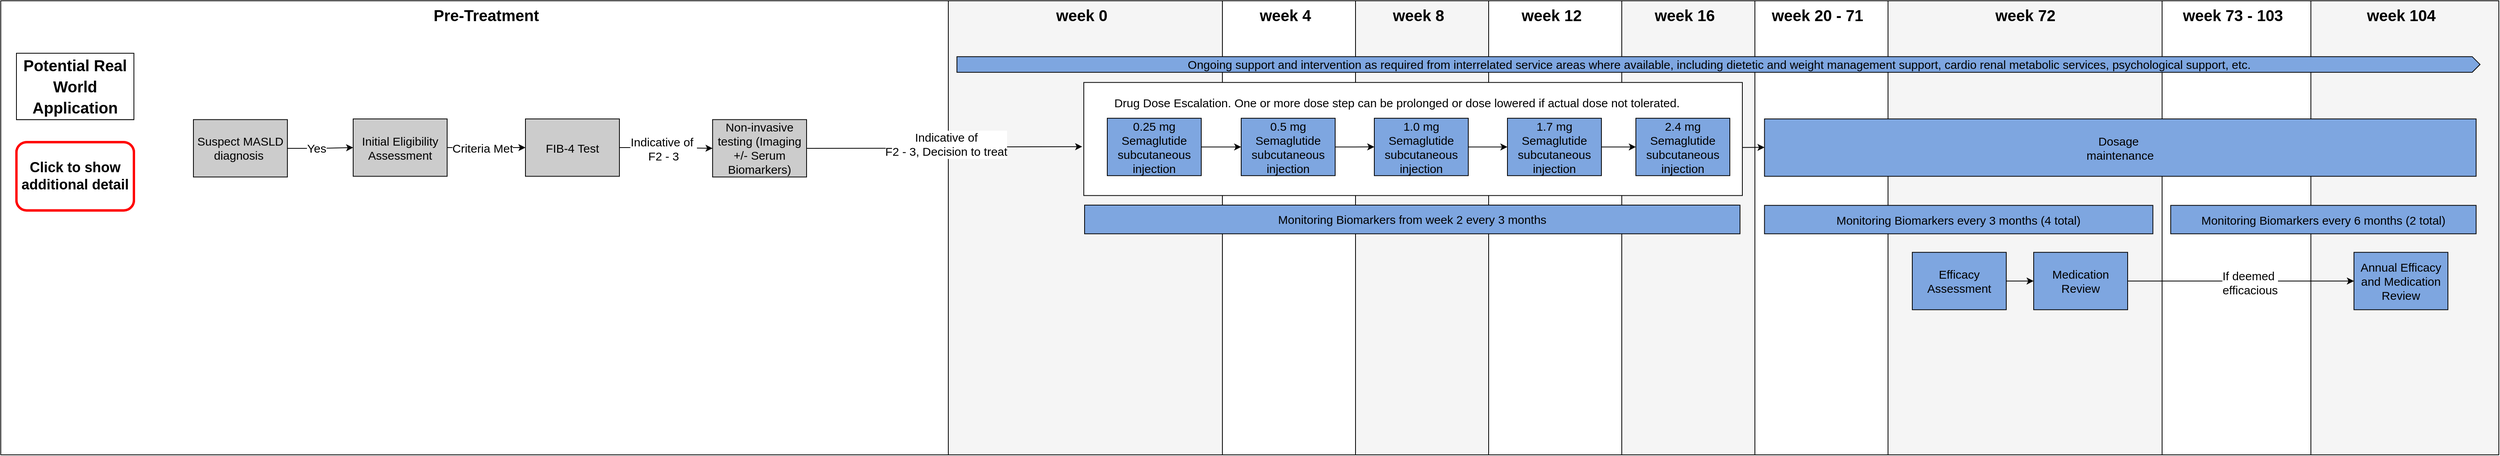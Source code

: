<mxfile version="26.0.16" pages="2">
  <diagram name="Semaglutide" id="eML3Yv7zEd0g_wJ0468h">
    <mxGraphModel dx="3294" dy="1696" grid="1" gridSize="10" guides="1" tooltips="1" connect="1" arrows="1" fold="1" page="1" pageScale="1" pageWidth="1169" pageHeight="1654" math="0" shadow="0">
      <root>
        <mxCell id="0" />
        <mxCell id="1" parent="0" />
        <mxCell id="s5mxK79o630VgWfT5YAJ-32" value="" style="group" vertex="1" connectable="0" parent="1">
          <mxGeometry x="20" y="10" width="3190" height="580" as="geometry" />
        </mxCell>
        <mxCell id="s5mxK79o630VgWfT5YAJ-21" value="" style="rounded=0;whiteSpace=wrap;html=1;fillColor=light-dark(#FFFFFF,var(--ge-dark-color, #121212));strokeColor=default;movable=1;resizable=1;rotatable=1;deletable=1;editable=1;locked=0;connectable=1;" vertex="1" parent="s5mxK79o630VgWfT5YAJ-32">
          <mxGeometry width="1210" height="580" as="geometry" />
        </mxCell>
        <mxCell id="s5mxK79o630VgWfT5YAJ-22" value="" style="rounded=0;whiteSpace=wrap;html=1;fillColor=light-dark(#f5f5f5, var(--ge-dark-color, #121212));strokeColor=default;movable=1;resizable=1;rotatable=1;deletable=1;editable=1;locked=0;connectable=1;" vertex="1" parent="s5mxK79o630VgWfT5YAJ-32">
          <mxGeometry x="1730" width="170" height="580" as="geometry" />
        </mxCell>
        <mxCell id="s5mxK79o630VgWfT5YAJ-23" value="" style="rounded=0;whiteSpace=wrap;html=1;fillColor=light-dark(#FFFFFF,var(--ge-dark-color, #121212));strokeColor=default;strokeWidth=1;movable=1;resizable=1;rotatable=1;deletable=1;editable=1;locked=0;connectable=1;" vertex="1" parent="s5mxK79o630VgWfT5YAJ-32">
          <mxGeometry x="1560" width="170" height="580" as="geometry" />
        </mxCell>
        <mxCell id="s5mxK79o630VgWfT5YAJ-24" value="" style="rounded=0;whiteSpace=wrap;html=1;fillColor=light-dark(#FFFFFF,var(--ge-dark-color, #121212));strokeColor=default;movable=1;resizable=1;rotatable=1;deletable=1;editable=1;locked=0;connectable=1;" vertex="1" parent="s5mxK79o630VgWfT5YAJ-32">
          <mxGeometry x="1900" width="170" height="580" as="geometry" />
        </mxCell>
        <mxCell id="s5mxK79o630VgWfT5YAJ-25" value="" style="rounded=0;whiteSpace=wrap;html=1;fillColor=light-dark(#f5f5f5, var(--ge-dark-color, #121212));strokeColor=default;movable=1;resizable=1;rotatable=1;deletable=1;editable=1;locked=0;connectable=1;" vertex="1" parent="s5mxK79o630VgWfT5YAJ-32">
          <mxGeometry x="2070" width="170" height="580" as="geometry" />
        </mxCell>
        <mxCell id="s5mxK79o630VgWfT5YAJ-26" value="" style="rounded=0;whiteSpace=wrap;html=1;fillColor=light-dark(#f5f5f5, var(--ge-dark-color, #121212));strokeColor=default;movable=1;resizable=1;rotatable=1;deletable=1;editable=1;locked=0;connectable=1;" vertex="1" parent="s5mxK79o630VgWfT5YAJ-32">
          <mxGeometry x="2950" width="240" height="580" as="geometry" />
        </mxCell>
        <mxCell id="s5mxK79o630VgWfT5YAJ-27" value="" style="rounded=0;whiteSpace=wrap;html=1;fillColor=light-dark(#FFFFFF,var(--ge-dark-color, #121212));strokeColor=default;movable=1;resizable=1;rotatable=1;deletable=1;editable=1;locked=0;connectable=1;" vertex="1" parent="s5mxK79o630VgWfT5YAJ-32">
          <mxGeometry x="2760" width="190" height="580" as="geometry" />
        </mxCell>
        <mxCell id="s5mxK79o630VgWfT5YAJ-28" value="" style="rounded=0;whiteSpace=wrap;html=1;fillColor=light-dark(#f5f5f5, var(--ge-dark-color, #121212));strokeColor=default;movable=1;resizable=1;rotatable=1;deletable=1;editable=1;locked=0;connectable=1;" vertex="1" parent="s5mxK79o630VgWfT5YAJ-32">
          <mxGeometry x="2410" width="350" height="580" as="geometry" />
        </mxCell>
        <mxCell id="s5mxK79o630VgWfT5YAJ-29" value="" style="rounded=0;whiteSpace=wrap;html=1;fillColor=light-dark(#FFFFFF,var(--ge-dark-color, #121212));strokeColor=default;movable=1;resizable=1;rotatable=1;deletable=1;editable=1;locked=0;connectable=1;" vertex="1" parent="s5mxK79o630VgWfT5YAJ-32">
          <mxGeometry x="2240" width="170" height="580" as="geometry" />
        </mxCell>
        <mxCell id="s5mxK79o630VgWfT5YAJ-30" value="" style="rounded=0;whiteSpace=wrap;html=1;fillColor=light-dark(#f5f5f5, var(--ge-dark-color, #121212));strokeColor=default;movable=1;resizable=1;rotatable=1;deletable=1;editable=1;locked=0;connectable=1;" vertex="1" parent="s5mxK79o630VgWfT5YAJ-32">
          <mxGeometry x="1210" width="350" height="580" as="geometry" />
        </mxCell>
        <mxCell id="s5mxK79o630VgWfT5YAJ-1" value="&lt;b&gt;week 73 - 103&lt;/b&gt;" style="text;html=1;align=center;verticalAlign=middle;whiteSpace=wrap;rounded=0;fontSize=20;movable=1;resizable=1;rotatable=1;deletable=1;editable=1;locked=0;connectable=1;" vertex="1" parent="s5mxK79o630VgWfT5YAJ-32">
          <mxGeometry x="2777.5" y="0.002" width="145" height="36.667" as="geometry" />
        </mxCell>
        <mxCell id="s5mxK79o630VgWfT5YAJ-2" value="&lt;b&gt;week 104&lt;/b&gt;" style="text;html=1;align=center;verticalAlign=middle;whiteSpace=wrap;rounded=0;fontSize=20;movable=1;resizable=1;rotatable=1;deletable=1;editable=1;locked=0;connectable=1;" vertex="1" parent="s5mxK79o630VgWfT5YAJ-32">
          <mxGeometry x="3002.5" y="0.002" width="125" height="36.667" as="geometry" />
        </mxCell>
        <mxCell id="s5mxK79o630VgWfT5YAJ-3" value="&lt;b&gt;week 8&lt;/b&gt;" style="text;html=1;align=center;verticalAlign=middle;whiteSpace=wrap;rounded=0;fontSize=20;movable=1;resizable=1;rotatable=1;deletable=1;editable=1;locked=0;connectable=1;" vertex="1" parent="s5mxK79o630VgWfT5YAJ-32">
          <mxGeometry x="1767.5" y="0.002" width="85" height="36.667" as="geometry" />
        </mxCell>
        <mxCell id="s5mxK79o630VgWfT5YAJ-4" value="&lt;b&gt;week 12&lt;/b&gt;" style="text;html=1;align=center;verticalAlign=middle;whiteSpace=wrap;rounded=0;fontSize=20;movable=1;resizable=1;rotatable=1;deletable=1;editable=1;locked=0;connectable=1;" vertex="1" parent="s5mxK79o630VgWfT5YAJ-32">
          <mxGeometry x="1937.5" y="0.002" width="85" height="36.667" as="geometry" />
        </mxCell>
        <mxCell id="s5mxK79o630VgWfT5YAJ-5" value="&lt;b&gt;week 16&lt;/b&gt;" style="text;html=1;align=center;verticalAlign=middle;whiteSpace=wrap;rounded=0;fontSize=20;movable=1;resizable=1;rotatable=1;deletable=1;editable=1;locked=0;connectable=1;" vertex="1" parent="s5mxK79o630VgWfT5YAJ-32">
          <mxGeometry x="2107.5" y="0.002" width="85" height="36.667" as="geometry" />
        </mxCell>
        <mxCell id="s5mxK79o630VgWfT5YAJ-6" value="&lt;b&gt;week 20 - 71&lt;/b&gt;" style="text;html=1;align=center;verticalAlign=middle;whiteSpace=wrap;rounded=0;fontSize=20;movable=1;resizable=1;rotatable=1;deletable=1;editable=1;locked=0;connectable=1;" vertex="1" parent="s5mxK79o630VgWfT5YAJ-32">
          <mxGeometry x="2253.12" y="0.002" width="133.75" height="36.667" as="geometry" />
        </mxCell>
        <mxCell id="s5mxK79o630VgWfT5YAJ-7" value="&lt;b&gt;week 0&lt;/b&gt;" style="text;html=1;align=center;verticalAlign=middle;whiteSpace=wrap;rounded=0;fontSize=20;movable=1;resizable=1;rotatable=1;deletable=1;editable=1;locked=0;connectable=1;" vertex="1" parent="s5mxK79o630VgWfT5YAJ-32">
          <mxGeometry x="1337.5" y="0.002" width="85" height="36.667" as="geometry" />
        </mxCell>
        <mxCell id="s5mxK79o630VgWfT5YAJ-8" value="&lt;b&gt;week 72&lt;/b&gt;" style="text;html=1;align=center;verticalAlign=middle;whiteSpace=wrap;rounded=0;fontSize=20;movable=1;resizable=1;rotatable=1;deletable=1;editable=1;locked=0;connectable=1;" vertex="1" parent="s5mxK79o630VgWfT5YAJ-32">
          <mxGeometry x="2542.5" y="0.002" width="85" height="36.667" as="geometry" />
        </mxCell>
        <mxCell id="s5mxK79o630VgWfT5YAJ-9" value="&lt;b&gt;week 4&lt;/b&gt;" style="text;html=1;align=center;verticalAlign=middle;whiteSpace=wrap;rounded=0;fontSize=20;movable=1;resizable=1;rotatable=1;deletable=1;editable=1;locked=0;connectable=1;" vertex="1" parent="s5mxK79o630VgWfT5YAJ-32">
          <mxGeometry x="1597.5" y="0.002" width="85" height="36.667" as="geometry" />
        </mxCell>
        <mxCell id="s5mxK79o630VgWfT5YAJ-10" value="&lt;b&gt;&lt;font style=&quot;font-size: 20px;&quot;&gt;Pre-Treatment&lt;/font&gt;&lt;/b&gt;" style="text;html=1;align=center;verticalAlign=middle;whiteSpace=wrap;rounded=0;movable=1;resizable=1;rotatable=1;deletable=1;editable=1;locked=0;connectable=1;" vertex="1" parent="s5mxK79o630VgWfT5YAJ-32">
          <mxGeometry x="530" y="0.002" width="180" height="36.667" as="geometry" />
        </mxCell>
        <UserObject label="&lt;h2&gt;Click to show additional detail&lt;/h2&gt;" id="wsebQiRH0qJYWv4fe2xb-1">
          <mxCell style="rounded=1;whiteSpace=wrap;html=1;fillColor=light-dark(#FFFFFF,#EDEDED);strokeWidth=3;strokeColor=#FF0000;movable=1;resizable=1;rotatable=1;deletable=1;editable=1;locked=0;connectable=1;" vertex="1" parent="1">
            <mxGeometry x="40" y="190.67" width="150" height="87.11" as="geometry" />
          </mxCell>
        </UserObject>
        <mxCell id="wsebQiRH0qJYWv4fe2xb-2" value="&lt;h2&gt;&lt;font style=&quot;font-size: 20px;&quot;&gt;Potential Real World Application&lt;/font&gt;&lt;/h2&gt;" style="rounded=1;whiteSpace=wrap;html=1;fontSize=15;arcSize=0;movable=1;resizable=1;rotatable=1;deletable=1;editable=1;locked=0;connectable=1;" vertex="1" parent="1">
          <mxGeometry x="40" y="77.0" width="150" height="84.78" as="geometry" />
        </mxCell>
        <UserObject label="&lt;h2&gt;Click to show additional detail&lt;/h2&gt;" link="data:page/id,H2DG2ICL9KMeq_GhM2K-" id="wsebQiRH0qJYWv4fe2xb-3">
          <mxCell style="rounded=1;whiteSpace=wrap;html=1;fillColor=light-dark(#FFFFFF,#EDEDED);strokeWidth=3;strokeColor=#FF0000;" vertex="1" parent="1">
            <mxGeometry x="40" y="190.67" width="150" height="87.11" as="geometry" />
          </mxCell>
        </UserObject>
        <mxCell id="wsebQiRH0qJYWv4fe2xb-4" style="edgeStyle=orthogonalEdgeStyle;rounded=0;orthogonalLoop=1;jettySize=auto;html=1;fontSize=15;" edge="1" parent="1" source="wsebQiRH0qJYWv4fe2xb-6" target="wsebQiRH0qJYWv4fe2xb-10">
          <mxGeometry relative="1" as="geometry" />
        </mxCell>
        <mxCell id="wsebQiRH0qJYWv4fe2xb-5" value="Yes" style="edgeLabel;html=1;align=center;verticalAlign=middle;resizable=0;points=[];fontSize=15;" connectable="0" vertex="1" parent="wsebQiRH0qJYWv4fe2xb-4">
          <mxGeometry x="-0.125" y="1" relative="1" as="geometry">
            <mxPoint as="offset" />
          </mxGeometry>
        </mxCell>
        <UserObject label="Suspect MASLD diagnosis&amp;nbsp;" tooltip="" id="wsebQiRH0qJYWv4fe2xb-6">
          <mxCell style="rounded=0;whiteSpace=wrap;html=1;fillColor=#CCCCCC;fontSize=15;" vertex="1" parent="1">
            <mxGeometry x="266" y="161.776" width="120" height="73.333" as="geometry" />
          </mxCell>
        </UserObject>
        <UserObject label="FIB-4 Test" tooltip="" id="wsebQiRH0qJYWv4fe2xb-7">
          <mxCell style="whiteSpace=wrap;html=1;rounded=0;fillColor=#CCCCCC;fontSize=15;" vertex="1" parent="1">
            <mxGeometry x="690" y="160.886" width="120" height="73.333" as="geometry" />
          </mxCell>
        </UserObject>
        <mxCell id="wsebQiRH0qJYWv4fe2xb-8" style="edgeStyle=orthogonalEdgeStyle;rounded=0;orthogonalLoop=1;jettySize=auto;html=1;fontSize=15;" edge="1" parent="1" source="wsebQiRH0qJYWv4fe2xb-10" target="wsebQiRH0qJYWv4fe2xb-7">
          <mxGeometry relative="1" as="geometry" />
        </mxCell>
        <mxCell id="wsebQiRH0qJYWv4fe2xb-9" value="Criteria Met" style="edgeLabel;html=1;align=center;verticalAlign=middle;resizable=0;points=[];fontSize=15;" connectable="0" vertex="1" parent="wsebQiRH0qJYWv4fe2xb-8">
          <mxGeometry x="-0.104" relative="1" as="geometry">
            <mxPoint as="offset" />
          </mxGeometry>
        </mxCell>
        <UserObject label="Initial Eligibility Assessment" tooltip="" id="wsebQiRH0qJYWv4fe2xb-10">
          <mxCell style="whiteSpace=wrap;html=1;fillColor=#CCCCCC;rounded=0;fontSize=15;" vertex="1" parent="1">
            <mxGeometry x="470" y="160.886" width="120" height="73.333" as="geometry" />
          </mxCell>
        </UserObject>
        <mxCell id="wsebQiRH0qJYWv4fe2xb-11" value="&lt;h2&gt;&lt;font style=&quot;font-size: 20px;&quot;&gt;Potential Real World Application&lt;/font&gt;&lt;/h2&gt;" style="rounded=1;whiteSpace=wrap;html=1;fontSize=15;arcSize=0;" vertex="1" parent="1">
          <mxGeometry x="40" y="77.0" width="150" height="84.78" as="geometry" />
        </mxCell>
        <mxCell id="wsebQiRH0qJYWv4fe2xb-12" style="edgeStyle=orthogonalEdgeStyle;rounded=0;orthogonalLoop=1;jettySize=auto;html=1;exitX=1;exitY=0.5;exitDx=0;exitDy=0;fontSize=15;" edge="1" parent="1" source="wsebQiRH0qJYWv4fe2xb-14">
          <mxGeometry relative="1" as="geometry">
            <mxPoint x="1401" y="196.33" as="targetPoint" />
          </mxGeometry>
        </mxCell>
        <mxCell id="wsebQiRH0qJYWv4fe2xb-13" value="Indicative of&lt;div&gt;F2 - 3, Decision to treat&lt;/div&gt;" style="edgeLabel;html=1;align=center;verticalAlign=middle;resizable=0;points=[];fontSize=15;" connectable="0" vertex="1" parent="wsebQiRH0qJYWv4fe2xb-12">
          <mxGeometry x="0.078" relative="1" as="geometry">
            <mxPoint x="-11" y="-4" as="offset" />
          </mxGeometry>
        </mxCell>
        <UserObject label="Non-invasive testing (Imaging +/- Serum Biomarkers)" tooltip="" id="wsebQiRH0qJYWv4fe2xb-14">
          <mxCell style="whiteSpace=wrap;html=1;rounded=0;fillColor=#CCCCCC;fontSize=15;" vertex="1" parent="1">
            <mxGeometry x="929" y="161.776" width="120" height="73.333" as="geometry" />
          </mxCell>
        </UserObject>
        <mxCell id="wsebQiRH0qJYWv4fe2xb-15" value="" style="edgeStyle=orthogonalEdgeStyle;rounded=0;orthogonalLoop=1;jettySize=auto;html=1;fontSize=15;" edge="1" parent="1" source="wsebQiRH0qJYWv4fe2xb-7" target="wsebQiRH0qJYWv4fe2xb-14">
          <mxGeometry relative="1" as="geometry" />
        </mxCell>
        <mxCell id="wsebQiRH0qJYWv4fe2xb-16" value="Indicative of&amp;nbsp;&lt;div&gt;F2 - 3&lt;/div&gt;" style="edgeLabel;html=1;align=center;verticalAlign=middle;resizable=0;points=[];fontSize=15;" connectable="0" vertex="1" parent="wsebQiRH0qJYWv4fe2xb-15">
          <mxGeometry x="0.07" y="-2" relative="1" as="geometry">
            <mxPoint x="-7" y="-2" as="offset" />
          </mxGeometry>
        </mxCell>
        <mxCell id="wsebQiRH0qJYWv4fe2xb-17" value="" style="rounded=0;whiteSpace=wrap;html=1;fillColor=default;fontSize=15;" vertex="1" parent="1">
          <mxGeometry x="1403" y="114.33" width="841" height="144.44" as="geometry" />
        </mxCell>
        <mxCell id="wsebQiRH0qJYWv4fe2xb-18" value="" style="edgeStyle=orthogonalEdgeStyle;rounded=0;orthogonalLoop=1;jettySize=auto;html=1;fontSize=15;entryX=0;entryY=0.5;entryDx=0;entryDy=0;" edge="1" parent="1" target="wsebQiRH0qJYWv4fe2xb-35">
          <mxGeometry relative="1" as="geometry">
            <mxPoint x="2244" y="197.33" as="sourcePoint" />
            <Array as="points" />
            <mxPoint x="2284" y="197.33" as="targetPoint" />
          </mxGeometry>
        </mxCell>
        <mxCell id="wsebQiRH0qJYWv4fe2xb-19" value="Drug Dose Escalation. One or more dose step can be prolonged or dose lowered if actual dose not tolerated." style="text;html=1;align=center;verticalAlign=middle;whiteSpace=wrap;rounded=0;fillColor=#FFFFFF;fontSize=15;" vertex="1" parent="1">
          <mxGeometry x="1433" y="127.996" width="740" height="24.444" as="geometry" />
        </mxCell>
        <mxCell id="wsebQiRH0qJYWv4fe2xb-20" style="edgeStyle=orthogonalEdgeStyle;rounded=0;orthogonalLoop=1;jettySize=auto;html=1;exitX=1;exitY=0.5;exitDx=0;exitDy=0;entryX=0;entryY=0.5;entryDx=0;entryDy=0;fontSize=15;" edge="1" parent="1" source="wsebQiRH0qJYWv4fe2xb-21" target="wsebQiRH0qJYWv4fe2xb-23">
          <mxGeometry relative="1" as="geometry" />
        </mxCell>
        <mxCell id="wsebQiRH0qJYWv4fe2xb-21" value="0.25 mg Semaglutide subcutaneous injection" style="whiteSpace=wrap;html=1;rounded=0;fillColor=#7EA6E0;fontSize=15;" vertex="1" parent="1">
          <mxGeometry x="1433" y="160.046" width="120" height="73.333" as="geometry" />
        </mxCell>
        <mxCell id="wsebQiRH0qJYWv4fe2xb-22" style="edgeStyle=orthogonalEdgeStyle;rounded=0;orthogonalLoop=1;jettySize=auto;html=1;exitX=1;exitY=0.5;exitDx=0;exitDy=0;fontSize=15;" edge="1" parent="1" source="wsebQiRH0qJYWv4fe2xb-23" target="wsebQiRH0qJYWv4fe2xb-25">
          <mxGeometry relative="1" as="geometry" />
        </mxCell>
        <mxCell id="wsebQiRH0qJYWv4fe2xb-23" value="0.5 mg Semaglutide subcutaneous injection" style="whiteSpace=wrap;html=1;rounded=0;fillColor=#7EA6E0;fontSize=15;" vertex="1" parent="1">
          <mxGeometry x="1604" y="160.046" width="120" height="73.333" as="geometry" />
        </mxCell>
        <mxCell id="wsebQiRH0qJYWv4fe2xb-24" value="" style="edgeStyle=orthogonalEdgeStyle;rounded=0;orthogonalLoop=1;jettySize=auto;html=1;fontSize=15;" edge="1" parent="1" source="wsebQiRH0qJYWv4fe2xb-25" target="wsebQiRH0qJYWv4fe2xb-27">
          <mxGeometry relative="1" as="geometry" />
        </mxCell>
        <mxCell id="wsebQiRH0qJYWv4fe2xb-25" value="1.0 mg Semaglutide subcutaneous injection" style="whiteSpace=wrap;html=1;rounded=0;fillColor=#7EA6E0;fontSize=15;" vertex="1" parent="1">
          <mxGeometry x="1774" y="160.046" width="120" height="73.333" as="geometry" />
        </mxCell>
        <mxCell id="wsebQiRH0qJYWv4fe2xb-26" value="" style="edgeStyle=orthogonalEdgeStyle;rounded=0;orthogonalLoop=1;jettySize=auto;html=1;fontSize=15;" edge="1" parent="1" source="wsebQiRH0qJYWv4fe2xb-27" target="wsebQiRH0qJYWv4fe2xb-28">
          <mxGeometry relative="1" as="geometry" />
        </mxCell>
        <mxCell id="wsebQiRH0qJYWv4fe2xb-27" value="1.7 mg Semaglutide subcutaneous injection" style="whiteSpace=wrap;html=1;rounded=0;fillColor=#7EA6E0;fontSize=15;" vertex="1" parent="1">
          <mxGeometry x="1944" y="160.046" width="120" height="73.333" as="geometry" />
        </mxCell>
        <mxCell id="wsebQiRH0qJYWv4fe2xb-28" value="2.4 mg Semaglutide subcutaneous injection" style="whiteSpace=wrap;html=1;rounded=0;fillColor=#7EA6E0;fontSize=15;" vertex="1" parent="1">
          <mxGeometry x="2108" y="160.046" width="120" height="73.333" as="geometry" />
        </mxCell>
        <UserObject label="Monitoring Biomarkers from week 2 every 3 months" tooltip="" id="wsebQiRH0qJYWv4fe2xb-29">
          <mxCell style="whiteSpace=wrap;html=1;rounded=0;fillColor=#7EA6E0;fontSize=15;" vertex="1" parent="1">
            <mxGeometry x="1404" y="271.0" width="837" height="36.67" as="geometry" />
          </mxCell>
        </UserObject>
        <mxCell id="wsebQiRH0qJYWv4fe2xb-30" value="Ongoing support and intervention as required from interrelated service areas where available, including dietetic and weight management support, cardio renal metabolic services, psychological support, etc." style="html=1;shadow=0;dashed=0;align=center;verticalAlign=middle;shape=mxgraph.arrows2.arrow;dy=0;dx=10;notch=0;fontSize=15;fillColor=light-dark(#7EA6E0,var(--ge-dark-color, #121212));" vertex="1" parent="1">
          <mxGeometry x="1241" y="81.33" width="1945" height="20" as="geometry" />
        </mxCell>
        <mxCell id="wsebQiRH0qJYWv4fe2xb-31" value="Annual Efficacy and Medication Review" style="whiteSpace=wrap;html=1;rounded=0;fillColor=#7EA6E0;fontSize=15;" vertex="1" parent="1">
          <mxGeometry x="3025" y="331.326" width="120" height="73.333" as="geometry" />
        </mxCell>
        <UserObject label="Monitoring Biomarkers every 6 months (2 total)" tooltip="" id="wsebQiRH0qJYWv4fe2xb-32">
          <mxCell style="whiteSpace=wrap;html=1;rounded=0;fillColor=#7EA6E0;fontSize=15;" vertex="1" parent="1">
            <mxGeometry x="2791" y="271.33" width="390" height="36.34" as="geometry" />
          </mxCell>
        </UserObject>
        <mxCell id="wsebQiRH0qJYWv4fe2xb-33" value="" style="edgeStyle=orthogonalEdgeStyle;rounded=0;orthogonalLoop=1;jettySize=auto;html=1;fontSize=15;" edge="1" parent="1" source="wsebQiRH0qJYWv4fe2xb-34" target="wsebQiRH0qJYWv4fe2xb-38">
          <mxGeometry relative="1" as="geometry" />
        </mxCell>
        <UserObject label="Efficacy Assessment" tooltip="" id="wsebQiRH0qJYWv4fe2xb-34">
          <mxCell style="whiteSpace=wrap;html=1;rounded=0;fillColor=#7EA6E0;fontSize=15;" vertex="1" parent="1">
            <mxGeometry x="2461" y="331.326" width="120" height="73.333" as="geometry" />
          </mxCell>
        </UserObject>
        <mxCell id="wsebQiRH0qJYWv4fe2xb-35" value="Dosage&amp;nbsp;&lt;div&gt;maintenance&lt;/div&gt;" style="whiteSpace=wrap;html=1;rounded=0;fillColor=#7EA6E0;fontSize=15;" vertex="1" parent="1">
          <mxGeometry x="2272.25" y="160.89" width="908.75" height="73.33" as="geometry" />
        </mxCell>
        <mxCell id="wsebQiRH0qJYWv4fe2xb-36" style="edgeStyle=orthogonalEdgeStyle;rounded=0;orthogonalLoop=1;jettySize=auto;html=1;exitX=1;exitY=0.5;exitDx=0;exitDy=0;fontSize=15;entryX=0;entryY=0.5;entryDx=0;entryDy=0;" edge="1" parent="1" source="wsebQiRH0qJYWv4fe2xb-38" target="wsebQiRH0qJYWv4fe2xb-31">
          <mxGeometry relative="1" as="geometry">
            <mxPoint x="2852" y="368.02" as="targetPoint" />
          </mxGeometry>
        </mxCell>
        <mxCell id="wsebQiRH0qJYWv4fe2xb-37" value="If deemed&amp;nbsp;&lt;div&gt;efficacious&lt;/div&gt;" style="edgeLabel;html=1;align=center;verticalAlign=middle;resizable=0;points=[];fontSize=15;" connectable="0" vertex="1" parent="wsebQiRH0qJYWv4fe2xb-36">
          <mxGeometry x="0.228" y="-4" relative="1" as="geometry">
            <mxPoint x="-22" y="-2" as="offset" />
          </mxGeometry>
        </mxCell>
        <UserObject label="Medication Review" tooltip="" id="wsebQiRH0qJYWv4fe2xb-38">
          <mxCell style="whiteSpace=wrap;html=1;rounded=0;fillColor=#7EA6E0;fontSize=15;" vertex="1" parent="1">
            <mxGeometry x="2616" y="331.326" width="120" height="73.333" as="geometry" />
          </mxCell>
        </UserObject>
        <UserObject label="Monitoring Biomarkers every 3 months (4 total)" tooltip="" id="wsebQiRH0qJYWv4fe2xb-39">
          <mxCell style="whiteSpace=wrap;html=1;rounded=0;fillColor=#7EA6E0;fontSize=15;" vertex="1" parent="1">
            <mxGeometry x="2272.25" y="271.33" width="496" height="36.34" as="geometry" />
          </mxCell>
        </UserObject>
      </root>
    </mxGraphModel>
  </diagram>
  <diagram id="H2DG2ICL9KMeq_GhM2K-" name="Semaglutide AD">
    <mxGraphModel dx="2745" dy="1413" grid="1" gridSize="10" guides="1" tooltips="1" connect="1" arrows="1" fold="1" page="1" pageScale="1" pageWidth="1169" pageHeight="1654" math="0" shadow="0">
      <root>
        <mxCell id="0" />
        <mxCell id="1" parent="0" />
        <mxCell id="TIMZjHMCcNBkMUIkk5co-1" value="" style="group" vertex="1" connectable="0" parent="1">
          <mxGeometry x="20" y="10" width="3190" height="580" as="geometry" />
        </mxCell>
        <mxCell id="TIMZjHMCcNBkMUIkk5co-2" value="" style="rounded=0;whiteSpace=wrap;html=1;fillColor=light-dark(#FFFFFF,var(--ge-dark-color, #121212));strokeColor=default;movable=1;resizable=1;rotatable=1;deletable=1;editable=1;locked=0;connectable=1;" vertex="1" parent="TIMZjHMCcNBkMUIkk5co-1">
          <mxGeometry width="1210" height="580" as="geometry" />
        </mxCell>
        <mxCell id="TIMZjHMCcNBkMUIkk5co-3" value="" style="rounded=0;whiteSpace=wrap;html=1;fillColor=light-dark(#f5f5f5, var(--ge-dark-color, #121212));strokeColor=default;movable=1;resizable=1;rotatable=1;deletable=1;editable=1;locked=0;connectable=1;" vertex="1" parent="TIMZjHMCcNBkMUIkk5co-1">
          <mxGeometry x="1730" width="170" height="580" as="geometry" />
        </mxCell>
        <mxCell id="TIMZjHMCcNBkMUIkk5co-4" value="" style="rounded=0;whiteSpace=wrap;html=1;fillColor=light-dark(#FFFFFF,var(--ge-dark-color, #121212));strokeColor=default;strokeWidth=1;movable=1;resizable=1;rotatable=1;deletable=1;editable=1;locked=0;connectable=1;" vertex="1" parent="TIMZjHMCcNBkMUIkk5co-1">
          <mxGeometry x="1560" width="170" height="580" as="geometry" />
        </mxCell>
        <mxCell id="TIMZjHMCcNBkMUIkk5co-5" value="" style="rounded=0;whiteSpace=wrap;html=1;fillColor=light-dark(#FFFFFF,var(--ge-dark-color, #121212));strokeColor=default;movable=1;resizable=1;rotatable=1;deletable=1;editable=1;locked=0;connectable=1;" vertex="1" parent="TIMZjHMCcNBkMUIkk5co-1">
          <mxGeometry x="1900" width="170" height="580" as="geometry" />
        </mxCell>
        <mxCell id="TIMZjHMCcNBkMUIkk5co-6" value="" style="rounded=0;whiteSpace=wrap;html=1;fillColor=light-dark(#f5f5f5, var(--ge-dark-color, #121212));strokeColor=default;movable=1;resizable=1;rotatable=1;deletable=1;editable=1;locked=0;connectable=1;" vertex="1" parent="TIMZjHMCcNBkMUIkk5co-1">
          <mxGeometry x="2070" width="170" height="580" as="geometry" />
        </mxCell>
        <mxCell id="TIMZjHMCcNBkMUIkk5co-7" value="" style="rounded=0;whiteSpace=wrap;html=1;fillColor=light-dark(#f5f5f5, var(--ge-dark-color, #121212));strokeColor=default;movable=1;resizable=1;rotatable=1;deletable=1;editable=1;locked=0;connectable=1;" vertex="1" parent="TIMZjHMCcNBkMUIkk5co-1">
          <mxGeometry x="2950" width="240" height="580" as="geometry" />
        </mxCell>
        <mxCell id="TIMZjHMCcNBkMUIkk5co-8" value="" style="rounded=0;whiteSpace=wrap;html=1;fillColor=light-dark(#FFFFFF,var(--ge-dark-color, #121212));strokeColor=default;movable=1;resizable=1;rotatable=1;deletable=1;editable=1;locked=0;connectable=1;" vertex="1" parent="TIMZjHMCcNBkMUIkk5co-1">
          <mxGeometry x="2760" width="190" height="580" as="geometry" />
        </mxCell>
        <mxCell id="TIMZjHMCcNBkMUIkk5co-9" value="" style="rounded=0;whiteSpace=wrap;html=1;fillColor=light-dark(#f5f5f5, var(--ge-dark-color, #121212));strokeColor=default;movable=1;resizable=1;rotatable=1;deletable=1;editable=1;locked=0;connectable=1;" vertex="1" parent="TIMZjHMCcNBkMUIkk5co-1">
          <mxGeometry x="2410" width="350" height="580" as="geometry" />
        </mxCell>
        <mxCell id="TIMZjHMCcNBkMUIkk5co-10" value="" style="rounded=0;whiteSpace=wrap;html=1;fillColor=light-dark(#FFFFFF,var(--ge-dark-color, #121212));strokeColor=default;movable=1;resizable=1;rotatable=1;deletable=1;editable=1;locked=0;connectable=1;" vertex="1" parent="TIMZjHMCcNBkMUIkk5co-1">
          <mxGeometry x="2240" width="170" height="580" as="geometry" />
        </mxCell>
        <mxCell id="TIMZjHMCcNBkMUIkk5co-11" value="" style="rounded=0;whiteSpace=wrap;html=1;fillColor=light-dark(#f5f5f5, var(--ge-dark-color, #121212));strokeColor=default;movable=1;resizable=1;rotatable=1;deletable=1;editable=1;locked=0;connectable=1;" vertex="1" parent="TIMZjHMCcNBkMUIkk5co-1">
          <mxGeometry x="1210" width="350" height="580" as="geometry" />
        </mxCell>
        <mxCell id="TIMZjHMCcNBkMUIkk5co-12" value="&lt;b&gt;week 73 - 103&lt;/b&gt;" style="text;html=1;align=center;verticalAlign=middle;whiteSpace=wrap;rounded=0;fontSize=20;movable=1;resizable=1;rotatable=1;deletable=1;editable=1;locked=0;connectable=1;" vertex="1" parent="TIMZjHMCcNBkMUIkk5co-1">
          <mxGeometry x="2777.5" y="0.002" width="145" height="36.667" as="geometry" />
        </mxCell>
        <mxCell id="TIMZjHMCcNBkMUIkk5co-13" value="&lt;b&gt;week 104&lt;/b&gt;" style="text;html=1;align=center;verticalAlign=middle;whiteSpace=wrap;rounded=0;fontSize=20;movable=1;resizable=1;rotatable=1;deletable=1;editable=1;locked=0;connectable=1;" vertex="1" parent="TIMZjHMCcNBkMUIkk5co-1">
          <mxGeometry x="3002.5" y="0.002" width="125" height="36.667" as="geometry" />
        </mxCell>
        <mxCell id="TIMZjHMCcNBkMUIkk5co-14" value="&lt;b&gt;week 8&lt;/b&gt;" style="text;html=1;align=center;verticalAlign=middle;whiteSpace=wrap;rounded=0;fontSize=20;movable=1;resizable=1;rotatable=1;deletable=1;editable=1;locked=0;connectable=1;" vertex="1" parent="TIMZjHMCcNBkMUIkk5co-1">
          <mxGeometry x="1767.5" y="0.002" width="85" height="36.667" as="geometry" />
        </mxCell>
        <mxCell id="TIMZjHMCcNBkMUIkk5co-15" value="&lt;b&gt;week 12&lt;/b&gt;" style="text;html=1;align=center;verticalAlign=middle;whiteSpace=wrap;rounded=0;fontSize=20;movable=1;resizable=1;rotatable=1;deletable=1;editable=1;locked=0;connectable=1;" vertex="1" parent="TIMZjHMCcNBkMUIkk5co-1">
          <mxGeometry x="1937.5" y="0.002" width="85" height="36.667" as="geometry" />
        </mxCell>
        <mxCell id="TIMZjHMCcNBkMUIkk5co-16" value="&lt;b&gt;week 16&lt;/b&gt;" style="text;html=1;align=center;verticalAlign=middle;whiteSpace=wrap;rounded=0;fontSize=20;movable=1;resizable=1;rotatable=1;deletable=1;editable=1;locked=0;connectable=1;" vertex="1" parent="TIMZjHMCcNBkMUIkk5co-1">
          <mxGeometry x="2107.5" y="0.002" width="85" height="36.667" as="geometry" />
        </mxCell>
        <mxCell id="TIMZjHMCcNBkMUIkk5co-17" value="&lt;b&gt;week 20 - 71&lt;/b&gt;" style="text;html=1;align=center;verticalAlign=middle;whiteSpace=wrap;rounded=0;fontSize=20;movable=1;resizable=1;rotatable=1;deletable=1;editable=1;locked=0;connectable=1;" vertex="1" parent="TIMZjHMCcNBkMUIkk5co-1">
          <mxGeometry x="2253.12" y="0.002" width="133.75" height="36.667" as="geometry" />
        </mxCell>
        <mxCell id="TIMZjHMCcNBkMUIkk5co-18" value="&lt;b&gt;week 0&lt;/b&gt;" style="text;html=1;align=center;verticalAlign=middle;whiteSpace=wrap;rounded=0;fontSize=20;movable=1;resizable=1;rotatable=1;deletable=1;editable=1;locked=0;connectable=1;" vertex="1" parent="TIMZjHMCcNBkMUIkk5co-1">
          <mxGeometry x="1337.5" y="0.002" width="85" height="36.667" as="geometry" />
        </mxCell>
        <mxCell id="TIMZjHMCcNBkMUIkk5co-19" value="&lt;b&gt;week 72&lt;/b&gt;" style="text;html=1;align=center;verticalAlign=middle;whiteSpace=wrap;rounded=0;fontSize=20;movable=1;resizable=1;rotatable=1;deletable=1;editable=1;locked=0;connectable=1;" vertex="1" parent="TIMZjHMCcNBkMUIkk5co-1">
          <mxGeometry x="2542.5" y="0.002" width="85" height="36.667" as="geometry" />
        </mxCell>
        <mxCell id="TIMZjHMCcNBkMUIkk5co-20" value="&lt;b&gt;week 4&lt;/b&gt;" style="text;html=1;align=center;verticalAlign=middle;whiteSpace=wrap;rounded=0;fontSize=20;movable=1;resizable=1;rotatable=1;deletable=1;editable=1;locked=0;connectable=1;" vertex="1" parent="TIMZjHMCcNBkMUIkk5co-1">
          <mxGeometry x="1597.5" y="0.002" width="85" height="36.667" as="geometry" />
        </mxCell>
        <mxCell id="TIMZjHMCcNBkMUIkk5co-21" value="&lt;b&gt;&lt;font style=&quot;font-size: 20px;&quot;&gt;Pre-Treatment&lt;/font&gt;&lt;/b&gt;" style="text;html=1;align=center;verticalAlign=middle;whiteSpace=wrap;rounded=0;movable=1;resizable=1;rotatable=1;deletable=1;editable=1;locked=0;connectable=1;" vertex="1" parent="TIMZjHMCcNBkMUIkk5co-1">
          <mxGeometry x="530" y="0.002" width="180" height="36.667" as="geometry" />
        </mxCell>
        <UserObject label="&lt;h2&gt;Click to show additional detail&lt;/h2&gt;" id="B219BzbRkNDhcYlqacxv-1">
          <mxCell style="rounded=1;whiteSpace=wrap;html=1;fillColor=light-dark(#FFFFFF,#EDEDED);strokeWidth=3;strokeColor=#FF0000;movable=1;resizable=1;rotatable=1;deletable=1;editable=1;locked=0;connectable=1;" vertex="1" parent="1">
            <mxGeometry x="40" y="153.67" width="150" height="87.11" as="geometry" />
          </mxCell>
        </UserObject>
        <mxCell id="B219BzbRkNDhcYlqacxv-2" value="&lt;h2&gt;&lt;font style=&quot;font-size: 20px;&quot;&gt;Potential Real World Application&lt;/font&gt;&lt;/h2&gt;" style="rounded=1;whiteSpace=wrap;html=1;fontSize=15;arcSize=0;movable=1;resizable=1;rotatable=1;deletable=1;editable=1;locked=0;connectable=1;" vertex="1" parent="1">
          <mxGeometry x="40" y="40.0" width="150" height="84.78" as="geometry" />
        </mxCell>
        <UserObject label="&lt;h2&gt;Click to hide additional detail&lt;/h2&gt;" link="data:page/id,eML3Yv7zEd0g_wJ0468h" id="B219BzbRkNDhcYlqacxv-3">
          <mxCell style="rounded=1;whiteSpace=wrap;html=1;fillColor=light-dark(#FFFFFF,#EDEDED);strokeWidth=3;strokeColor=#FF0000;" vertex="1" parent="1">
            <mxGeometry x="40" y="153.67" width="150" height="87.11" as="geometry" />
          </mxCell>
        </UserObject>
        <mxCell id="B219BzbRkNDhcYlqacxv-4" style="edgeStyle=orthogonalEdgeStyle;rounded=0;orthogonalLoop=1;jettySize=auto;html=1;fontSize=15;" edge="1" parent="1" source="B219BzbRkNDhcYlqacxv-6" target="B219BzbRkNDhcYlqacxv-10">
          <mxGeometry relative="1" as="geometry" />
        </mxCell>
        <mxCell id="B219BzbRkNDhcYlqacxv-5" value="Yes" style="edgeLabel;html=1;align=center;verticalAlign=middle;resizable=0;points=[];fontSize=15;" connectable="0" vertex="1" parent="B219BzbRkNDhcYlqacxv-4">
          <mxGeometry x="-0.125" y="1" relative="1" as="geometry">
            <mxPoint as="offset" />
          </mxGeometry>
        </mxCell>
        <UserObject label="Suspect MASLD diagnosis&amp;nbsp;" tooltip="" id="B219BzbRkNDhcYlqacxv-6">
          <mxCell style="rounded=0;whiteSpace=wrap;html=1;fillColor=#CCCCCC;fontSize=15;" vertex="1" parent="1">
            <mxGeometry x="266" y="124.776" width="120" height="73.333" as="geometry" />
          </mxCell>
        </UserObject>
        <UserObject label="FIB-4 Test" tooltip="" id="B219BzbRkNDhcYlqacxv-7">
          <mxCell style="whiteSpace=wrap;html=1;rounded=0;fillColor=#CCCCCC;fontSize=15;" vertex="1" parent="1">
            <mxGeometry x="690" y="123.886" width="120" height="73.333" as="geometry" />
          </mxCell>
        </UserObject>
        <mxCell id="B219BzbRkNDhcYlqacxv-8" style="edgeStyle=orthogonalEdgeStyle;rounded=0;orthogonalLoop=1;jettySize=auto;html=1;fontSize=15;" edge="1" parent="1" source="B219BzbRkNDhcYlqacxv-10" target="B219BzbRkNDhcYlqacxv-7">
          <mxGeometry relative="1" as="geometry" />
        </mxCell>
        <mxCell id="B219BzbRkNDhcYlqacxv-9" value="Criteria Met" style="edgeLabel;html=1;align=center;verticalAlign=middle;resizable=0;points=[];fontSize=15;" connectable="0" vertex="1" parent="B219BzbRkNDhcYlqacxv-8">
          <mxGeometry x="-0.104" relative="1" as="geometry">
            <mxPoint as="offset" />
          </mxGeometry>
        </mxCell>
        <UserObject label="Initial Eligibility Assessment" tooltip="" id="B219BzbRkNDhcYlqacxv-10">
          <mxCell style="whiteSpace=wrap;html=1;fillColor=#CCCCCC;rounded=0;fontSize=15;" vertex="1" parent="1">
            <mxGeometry x="470" y="123.886" width="120" height="73.333" as="geometry" />
          </mxCell>
        </UserObject>
        <mxCell id="B219BzbRkNDhcYlqacxv-11" value="&lt;h2&gt;&lt;font style=&quot;font-size: 20px;&quot;&gt;Potential Real World Application&lt;/font&gt;&lt;/h2&gt;" style="rounded=1;whiteSpace=wrap;html=1;fontSize=15;arcSize=0;" vertex="1" parent="1">
          <mxGeometry x="40" y="40.0" width="150" height="84.78" as="geometry" />
        </mxCell>
        <mxCell id="B219BzbRkNDhcYlqacxv-12" style="edgeStyle=orthogonalEdgeStyle;rounded=0;orthogonalLoop=1;jettySize=auto;html=1;exitX=1;exitY=0.5;exitDx=0;exitDy=0;fontSize=15;" edge="1" parent="1" source="B219BzbRkNDhcYlqacxv-14">
          <mxGeometry relative="1" as="geometry">
            <mxPoint x="1401" y="159.33" as="targetPoint" />
          </mxGeometry>
        </mxCell>
        <mxCell id="B219BzbRkNDhcYlqacxv-13" value="Indicative of&lt;div&gt;F2 - 3, Decision to treat&lt;/div&gt;" style="edgeLabel;html=1;align=center;verticalAlign=middle;resizable=0;points=[];fontSize=15;" connectable="0" vertex="1" parent="B219BzbRkNDhcYlqacxv-12">
          <mxGeometry x="0.078" relative="1" as="geometry">
            <mxPoint x="-11" y="-4" as="offset" />
          </mxGeometry>
        </mxCell>
        <UserObject label="Non-invasive testing (Imaging +/- Serum Biomarkers)" tooltip="" id="B219BzbRkNDhcYlqacxv-14">
          <mxCell style="whiteSpace=wrap;html=1;rounded=0;fillColor=#CCCCCC;fontSize=15;" vertex="1" parent="1">
            <mxGeometry x="929" y="124.776" width="120" height="73.333" as="geometry" />
          </mxCell>
        </UserObject>
        <mxCell id="B219BzbRkNDhcYlqacxv-15" value="" style="edgeStyle=orthogonalEdgeStyle;rounded=0;orthogonalLoop=1;jettySize=auto;html=1;fontSize=15;" edge="1" parent="1" source="B219BzbRkNDhcYlqacxv-7" target="B219BzbRkNDhcYlqacxv-14">
          <mxGeometry relative="1" as="geometry" />
        </mxCell>
        <mxCell id="B219BzbRkNDhcYlqacxv-16" value="Indicative of&amp;nbsp;&lt;div&gt;F2 - 3&lt;/div&gt;" style="edgeLabel;html=1;align=center;verticalAlign=middle;resizable=0;points=[];fontSize=15;" connectable="0" vertex="1" parent="B219BzbRkNDhcYlqacxv-15">
          <mxGeometry x="0.07" y="-2" relative="1" as="geometry">
            <mxPoint x="-7" y="-2" as="offset" />
          </mxGeometry>
        </mxCell>
        <mxCell id="B219BzbRkNDhcYlqacxv-17" value="&lt;div&gt;&lt;span style=&quot;background-color: transparent; color: light-dark(rgb(0, 0, 0), rgb(255, 255, 255));&quot;&gt;- FIB-4 Score — between 1.3 and 2.67&lt;/span&gt;&lt;/div&gt;&lt;div&gt;&lt;br&gt;&lt;/div&gt;&lt;div&gt;&lt;br&gt;&lt;/div&gt;" style="text;align=center;verticalAlign=top;resizable=1;points=[];autosize=0;strokeColor=none;fillColor=#EBEBEB;html=1;labelPosition=center;verticalLabelPosition=middle;whiteSpace=wrap;fontSize=13;" vertex="1" parent="1">
          <mxGeometry x="686" y="236.33" width="120" height="50" as="geometry" />
        </mxCell>
        <mxCell id="B219BzbRkNDhcYlqacxv-18" value="&lt;span data-teams=&quot;true&quot;&gt;Initial eligibility assessment based on inclusion and exclusion criteria as provided by relevant NICE TA and assessment of overall metabolic status.&lt;/span&gt;" style="text;align=center;verticalAlign=top;resizable=1;points=[];autosize=0;strokeColor=none;fillColor=#EBEBEB;html=1;labelPosition=center;verticalLabelPosition=middle;whiteSpace=wrap;fontSize=13;" vertex="1" parent="1">
          <mxGeometry x="466" y="233.89" width="120" height="150.44" as="geometry" />
        </mxCell>
        <mxCell id="B219BzbRkNDhcYlqacxv-19" value="&lt;div&gt;Assessment in accordance with NICE guideline NG49&lt;/div&gt;" style="text;align=center;verticalAlign=top;resizable=1;points=[];autosize=0;strokeColor=none;fillColor=#EBEBEB;html=1;labelPosition=center;verticalLabelPosition=middle;whiteSpace=wrap;fontSize=13;" vertex="1" parent="1">
          <mxGeometry x="266" y="236.33" width="120" height="70" as="geometry" />
        </mxCell>
        <mxCell id="B219BzbRkNDhcYlqacxv-20" value="&lt;div&gt;Where available, ELF + Fibroscan is recommended with the below thresholds:&lt;/div&gt;&lt;div&gt;&lt;br&gt;&lt;/div&gt;&lt;div&gt;- ELF&lt;span style=&quot;background-color: transparent; color: light-dark(rgb(0, 0, 0), rgb(255, 255, 255));&quot;&gt;: if identified in primary care 9.8 - 11.3, if identified in secondary care 9.3-11.3,&lt;/span&gt;&lt;/div&gt;&lt;div&gt;&lt;span style=&quot;background-color: transparent; color: light-dark(rgb(0, 0, 0), rgb(255, 255, 255));&quot;&gt;&amp;nbsp;- Fibroscan: 8 - 20 kPa. If above 15 kPa, extra review of risk factors to exclude cirrhosis.&lt;/span&gt;&lt;/div&gt;&lt;div&gt;&lt;br&gt;&lt;/div&gt;" style="text;align=left;verticalAlign=top;resizable=1;points=[];autosize=0;strokeColor=none;fillColor=#EBEBEB;html=1;labelPosition=center;verticalLabelPosition=middle;whiteSpace=wrap;fontSize=13;" vertex="1" parent="1">
          <mxGeometry x="904" y="233.89" width="170" height="190.44" as="geometry" />
        </mxCell>
        <mxCell id="B219BzbRkNDhcYlqacxv-21" value="" style="rounded=0;whiteSpace=wrap;html=1;fillColor=default;fontSize=15;" vertex="1" parent="1">
          <mxGeometry x="1403" y="77.33" width="841" height="144.44" as="geometry" />
        </mxCell>
        <mxCell id="B219BzbRkNDhcYlqacxv-22" value="" style="edgeStyle=orthogonalEdgeStyle;rounded=0;orthogonalLoop=1;jettySize=auto;html=1;fontSize=15;entryX=0;entryY=0.5;entryDx=0;entryDy=0;" edge="1" parent="1" target="B219BzbRkNDhcYlqacxv-39">
          <mxGeometry relative="1" as="geometry">
            <mxPoint x="2244" y="160.33" as="sourcePoint" />
            <Array as="points" />
            <mxPoint x="2284" y="160.33" as="targetPoint" />
          </mxGeometry>
        </mxCell>
        <mxCell id="B219BzbRkNDhcYlqacxv-23" value="Drug Dose Escalation. One or more dose step can be prolonged or dose lowered if actual dose not tolerated." style="text;html=1;align=center;verticalAlign=middle;whiteSpace=wrap;rounded=0;fillColor=#FFFFFF;fontSize=15;" vertex="1" parent="1">
          <mxGeometry x="1433" y="90.996" width="740" height="24.444" as="geometry" />
        </mxCell>
        <mxCell id="B219BzbRkNDhcYlqacxv-24" style="edgeStyle=orthogonalEdgeStyle;rounded=0;orthogonalLoop=1;jettySize=auto;html=1;exitX=1;exitY=0.5;exitDx=0;exitDy=0;entryX=0;entryY=0.5;entryDx=0;entryDy=0;fontSize=15;" edge="1" parent="1" source="B219BzbRkNDhcYlqacxv-25" target="B219BzbRkNDhcYlqacxv-27">
          <mxGeometry relative="1" as="geometry" />
        </mxCell>
        <mxCell id="B219BzbRkNDhcYlqacxv-25" value="0.25 mg Semaglutide subcutaneous injection" style="whiteSpace=wrap;html=1;rounded=0;fillColor=#7EA6E0;fontSize=15;" vertex="1" parent="1">
          <mxGeometry x="1433" y="123.046" width="120" height="73.333" as="geometry" />
        </mxCell>
        <mxCell id="B219BzbRkNDhcYlqacxv-26" style="edgeStyle=orthogonalEdgeStyle;rounded=0;orthogonalLoop=1;jettySize=auto;html=1;exitX=1;exitY=0.5;exitDx=0;exitDy=0;fontSize=15;" edge="1" parent="1" source="B219BzbRkNDhcYlqacxv-27" target="B219BzbRkNDhcYlqacxv-29">
          <mxGeometry relative="1" as="geometry" />
        </mxCell>
        <mxCell id="B219BzbRkNDhcYlqacxv-27" value="0.5 mg Semaglutide subcutaneous injection" style="whiteSpace=wrap;html=1;rounded=0;fillColor=#7EA6E0;fontSize=15;" vertex="1" parent="1">
          <mxGeometry x="1604" y="123.046" width="120" height="73.333" as="geometry" />
        </mxCell>
        <mxCell id="B219BzbRkNDhcYlqacxv-28" value="" style="edgeStyle=orthogonalEdgeStyle;rounded=0;orthogonalLoop=1;jettySize=auto;html=1;fontSize=15;" edge="1" parent="1" source="B219BzbRkNDhcYlqacxv-29" target="B219BzbRkNDhcYlqacxv-31">
          <mxGeometry relative="1" as="geometry" />
        </mxCell>
        <mxCell id="B219BzbRkNDhcYlqacxv-29" value="1.0 mg Semaglutide subcutaneous injection" style="whiteSpace=wrap;html=1;rounded=0;fillColor=#7EA6E0;fontSize=15;" vertex="1" parent="1">
          <mxGeometry x="1774" y="123.046" width="120" height="73.333" as="geometry" />
        </mxCell>
        <mxCell id="B219BzbRkNDhcYlqacxv-30" value="" style="edgeStyle=orthogonalEdgeStyle;rounded=0;orthogonalLoop=1;jettySize=auto;html=1;fontSize=15;" edge="1" parent="1" source="B219BzbRkNDhcYlqacxv-31" target="B219BzbRkNDhcYlqacxv-32">
          <mxGeometry relative="1" as="geometry" />
        </mxCell>
        <mxCell id="B219BzbRkNDhcYlqacxv-31" value="1.7 mg Semaglutide subcutaneous injection" style="whiteSpace=wrap;html=1;rounded=0;fillColor=#7EA6E0;fontSize=15;" vertex="1" parent="1">
          <mxGeometry x="1944" y="123.046" width="120" height="73.333" as="geometry" />
        </mxCell>
        <mxCell id="B219BzbRkNDhcYlqacxv-32" value="2.4 mg Semaglutide subcutaneous injection" style="whiteSpace=wrap;html=1;rounded=0;fillColor=#7EA6E0;fontSize=15;" vertex="1" parent="1">
          <mxGeometry x="2108" y="123.046" width="120" height="73.333" as="geometry" />
        </mxCell>
        <UserObject label="Monitoring Biomarkers from week 2 every 3 months" tooltip="" id="B219BzbRkNDhcYlqacxv-33">
          <mxCell style="whiteSpace=wrap;html=1;rounded=0;fillColor=#7EA6E0;fontSize=15;" vertex="1" parent="1">
            <mxGeometry x="1404" y="234.0" width="837" height="36.67" as="geometry" />
          </mxCell>
        </UserObject>
        <mxCell id="B219BzbRkNDhcYlqacxv-34" value="Ongoing support and intervention as required from interrelated service areas where available, including dietetic and weight management support, cardio renal metabolic services, psychological support, etc." style="html=1;shadow=0;dashed=0;align=center;verticalAlign=middle;shape=mxgraph.arrows2.arrow;dy=0;dx=10;notch=0;fontSize=15;fillColor=light-dark(#7EA6E0,var(--ge-dark-color, #121212));" vertex="1" parent="1">
          <mxGeometry x="1241" y="44.33" width="1945" height="20" as="geometry" />
        </mxCell>
        <mxCell id="B219BzbRkNDhcYlqacxv-35" value="Annual Efficacy and Medication Review" style="whiteSpace=wrap;html=1;rounded=0;fillColor=#7EA6E0;fontSize=15;" vertex="1" parent="1">
          <mxGeometry x="3025" y="294.326" width="120" height="73.333" as="geometry" />
        </mxCell>
        <UserObject label="Monitoring Biomarkers every 6 months (2 total)" tooltip="" id="B219BzbRkNDhcYlqacxv-36">
          <mxCell style="whiteSpace=wrap;html=1;rounded=0;fillColor=#7EA6E0;fontSize=15;" vertex="1" parent="1">
            <mxGeometry x="2791" y="234.33" width="390" height="36.34" as="geometry" />
          </mxCell>
        </UserObject>
        <mxCell id="B219BzbRkNDhcYlqacxv-37" value="" style="edgeStyle=orthogonalEdgeStyle;rounded=0;orthogonalLoop=1;jettySize=auto;html=1;fontSize=15;" edge="1" parent="1" source="B219BzbRkNDhcYlqacxv-38" target="B219BzbRkNDhcYlqacxv-42">
          <mxGeometry relative="1" as="geometry" />
        </mxCell>
        <UserObject label="Efficacy Assessment" tooltip="" id="B219BzbRkNDhcYlqacxv-38">
          <mxCell style="whiteSpace=wrap;html=1;rounded=0;fillColor=#7EA6E0;fontSize=15;" vertex="1" parent="1">
            <mxGeometry x="2461" y="294.326" width="120" height="73.333" as="geometry" />
          </mxCell>
        </UserObject>
        <mxCell id="B219BzbRkNDhcYlqacxv-39" value="Dosage&amp;nbsp;&lt;div&gt;maintenance&lt;/div&gt;" style="whiteSpace=wrap;html=1;rounded=0;fillColor=#7EA6E0;fontSize=15;" vertex="1" parent="1">
          <mxGeometry x="2272.25" y="123.89" width="908.75" height="73.33" as="geometry" />
        </mxCell>
        <mxCell id="B219BzbRkNDhcYlqacxv-40" style="edgeStyle=orthogonalEdgeStyle;rounded=0;orthogonalLoop=1;jettySize=auto;html=1;exitX=1;exitY=0.5;exitDx=0;exitDy=0;fontSize=15;entryX=0;entryY=0.5;entryDx=0;entryDy=0;" edge="1" parent="1" source="B219BzbRkNDhcYlqacxv-42" target="B219BzbRkNDhcYlqacxv-35">
          <mxGeometry relative="1" as="geometry">
            <mxPoint x="2852" y="331.02" as="targetPoint" />
          </mxGeometry>
        </mxCell>
        <mxCell id="B219BzbRkNDhcYlqacxv-41" value="If deemed&amp;nbsp;&lt;div&gt;efficacious&lt;/div&gt;" style="edgeLabel;html=1;align=center;verticalAlign=middle;resizable=0;points=[];fontSize=15;" connectable="0" vertex="1" parent="B219BzbRkNDhcYlqacxv-40">
          <mxGeometry x="0.228" y="-4" relative="1" as="geometry">
            <mxPoint x="-22" y="-2" as="offset" />
          </mxGeometry>
        </mxCell>
        <UserObject label="Medication Review" tooltip="" id="B219BzbRkNDhcYlqacxv-42">
          <mxCell style="whiteSpace=wrap;html=1;rounded=0;fillColor=#7EA6E0;fontSize=15;" vertex="1" parent="1">
            <mxGeometry x="2616" y="294.326" width="120" height="73.333" as="geometry" />
          </mxCell>
        </UserObject>
        <UserObject label="Monitoring Biomarkers every 3 months (4 total)" tooltip="" id="B219BzbRkNDhcYlqacxv-43">
          <mxCell style="whiteSpace=wrap;html=1;rounded=0;fillColor=#7EA6E0;fontSize=15;" vertex="1" parent="1">
            <mxGeometry x="2272.25" y="234.33" width="496" height="36.34" as="geometry" />
          </mxCell>
        </UserObject>
        <mxCell id="B219BzbRkNDhcYlqacxv-44" value="&lt;font style=&quot;font-size: 13px;&quot;&gt;Holistic assessment of medicines efficacy and metabolic status of patients.&amp;nbsp;&lt;/font&gt;" style="text;html=1;align=center;verticalAlign=top;whiteSpace=wrap;rounded=0;fontSize=15;fillColor=#D4E1F5;rotation=0;points=[[0,0,0,0,0],[0,0.25,0,0,0],[0,0.5,0,0,0],[0,0.75,0,0,0],[0,1,0,0,0],[0.25,0,0,0,0],[0.25,1,0,0,0],[0.5,0,0,0,0],[0.5,1,0,0,0],[0.75,0,0,0,0],[0.75,1,0,0,0],[1,0,0,0,0],[1,0.25,0,0,0],[1,0.5,0,0,0],[1,0.75,0,0,0],[1,1,0,0,0]];" vertex="1" parent="1">
          <mxGeometry x="2616" y="404.33" width="120" height="101" as="geometry" />
        </mxCell>
        <mxCell id="B219BzbRkNDhcYlqacxv-45" value="&lt;div&gt;&lt;span style=&quot;background-color: transparent; color: light-dark(rgb(0, 0, 0), rgb(255, 255, 255));&quot;&gt;- LFT&lt;/span&gt;&lt;/div&gt;&lt;div&gt;&lt;span style=&quot;background-color: transparent; color: light-dark(rgb(0, 0, 0), rgb(255, 255, 255));&quot;&gt;- ELF&amp;nbsp;&lt;/span&gt;&lt;/div&gt;&lt;div&gt;&lt;span style=&quot;background-color: transparent; color: light-dark(rgb(0, 0, 0), rgb(255, 255, 255));&quot;&gt;-&lt;/span&gt;&lt;span style=&quot;background-color: transparent; color: light-dark(rgb(0, 0, 0), rgb(255, 255, 255));&quot;&gt;&amp;nbsp;Fibroscan&lt;/span&gt;&lt;/div&gt;&lt;div&gt;&lt;span style=&quot;background-color: transparent; color: light-dark(rgb(0, 0, 0), rgb(255, 255, 255));&quot;&gt;- BMI&lt;/span&gt;&lt;/div&gt;&lt;div&gt;- Biomarkers as prev. described&lt;/div&gt;&lt;div&gt;&amp;nbsp;&lt;/div&gt;&lt;div&gt;&lt;br&gt;&lt;/div&gt;" style="text;html=1;align=left;verticalAlign=top;whiteSpace=wrap;rounded=0;fontSize=13;fillColor=#D4E1F5;rotation=0;points=[[0,0,0,0,0],[0,0.25,0,0,0],[0,0.5,0,0,0],[0,0.75,0,0,0],[0,1,0,0,0],[0.25,0,0,0,0],[0.25,1,0,0,0],[0.5,0,0,0,0],[0.5,1,0,0,0],[0.75,0,0,0,0],[0.75,1,0,0,0],[1,0,0,0,0],[1,0.25,0,0,0],[1,0.5,0,0,0],[1,0.75,0,0,0],[1,1,0,0,0]];" vertex="1" parent="1">
          <mxGeometry x="2460.25" y="404.33" width="120" height="101" as="geometry" />
        </mxCell>
        <mxCell id="B219BzbRkNDhcYlqacxv-46" value="&lt;div&gt;&lt;span style=&quot;background-color: transparent; color: light-dark(rgb(0, 0, 0), rgb(255, 255, 255));&quot;&gt;- LFT&lt;/span&gt;&lt;/div&gt;&lt;div&gt;&lt;span style=&quot;background-color: transparent; color: light-dark(rgb(0, 0, 0), rgb(255, 255, 255));&quot;&gt;- ELF&amp;nbsp;&lt;/span&gt;&lt;/div&gt;&lt;div&gt;&lt;span style=&quot;background-color: transparent; color: light-dark(rgb(0, 0, 0), rgb(255, 255, 255));&quot;&gt;- Lipid levels&lt;/span&gt;&lt;/div&gt;&lt;div&gt;- Glycaemic parameters (HbA1c and fasting glucose)&amp;nbsp;&lt;/div&gt;&lt;div&gt;- Blood pressure&lt;/div&gt;&lt;div&gt;- Bodyweight&amp;nbsp;&lt;/div&gt;&lt;div&gt;&lt;br&gt;&lt;/div&gt;" style="text;html=1;align=left;verticalAlign=top;whiteSpace=wrap;rounded=0;fontSize=13;fillColor=#D4E1F5;rotation=0;points=[[0,0,0,0,0],[0,0.25,0,0,0],[0,0.5,0,0,0],[0,0.75,0,0,0],[0,1,0,0,0],[0.25,0,0,0,0],[0.25,1,0,0,0],[0.5,0,0,0,0],[0.5,1,0,0,0],[0.75,0,0,0,0],[0.75,1,0,0,0],[1,0,0,0,0],[1,0.25,0,0,0],[1,0.5,0,0,0],[1,0.75,0,0,0],[1,1,0,0,0]];" vertex="1" parent="1">
          <mxGeometry x="1776" y="294.33" width="120" height="156.89" as="geometry" />
        </mxCell>
      </root>
    </mxGraphModel>
  </diagram>
</mxfile>
